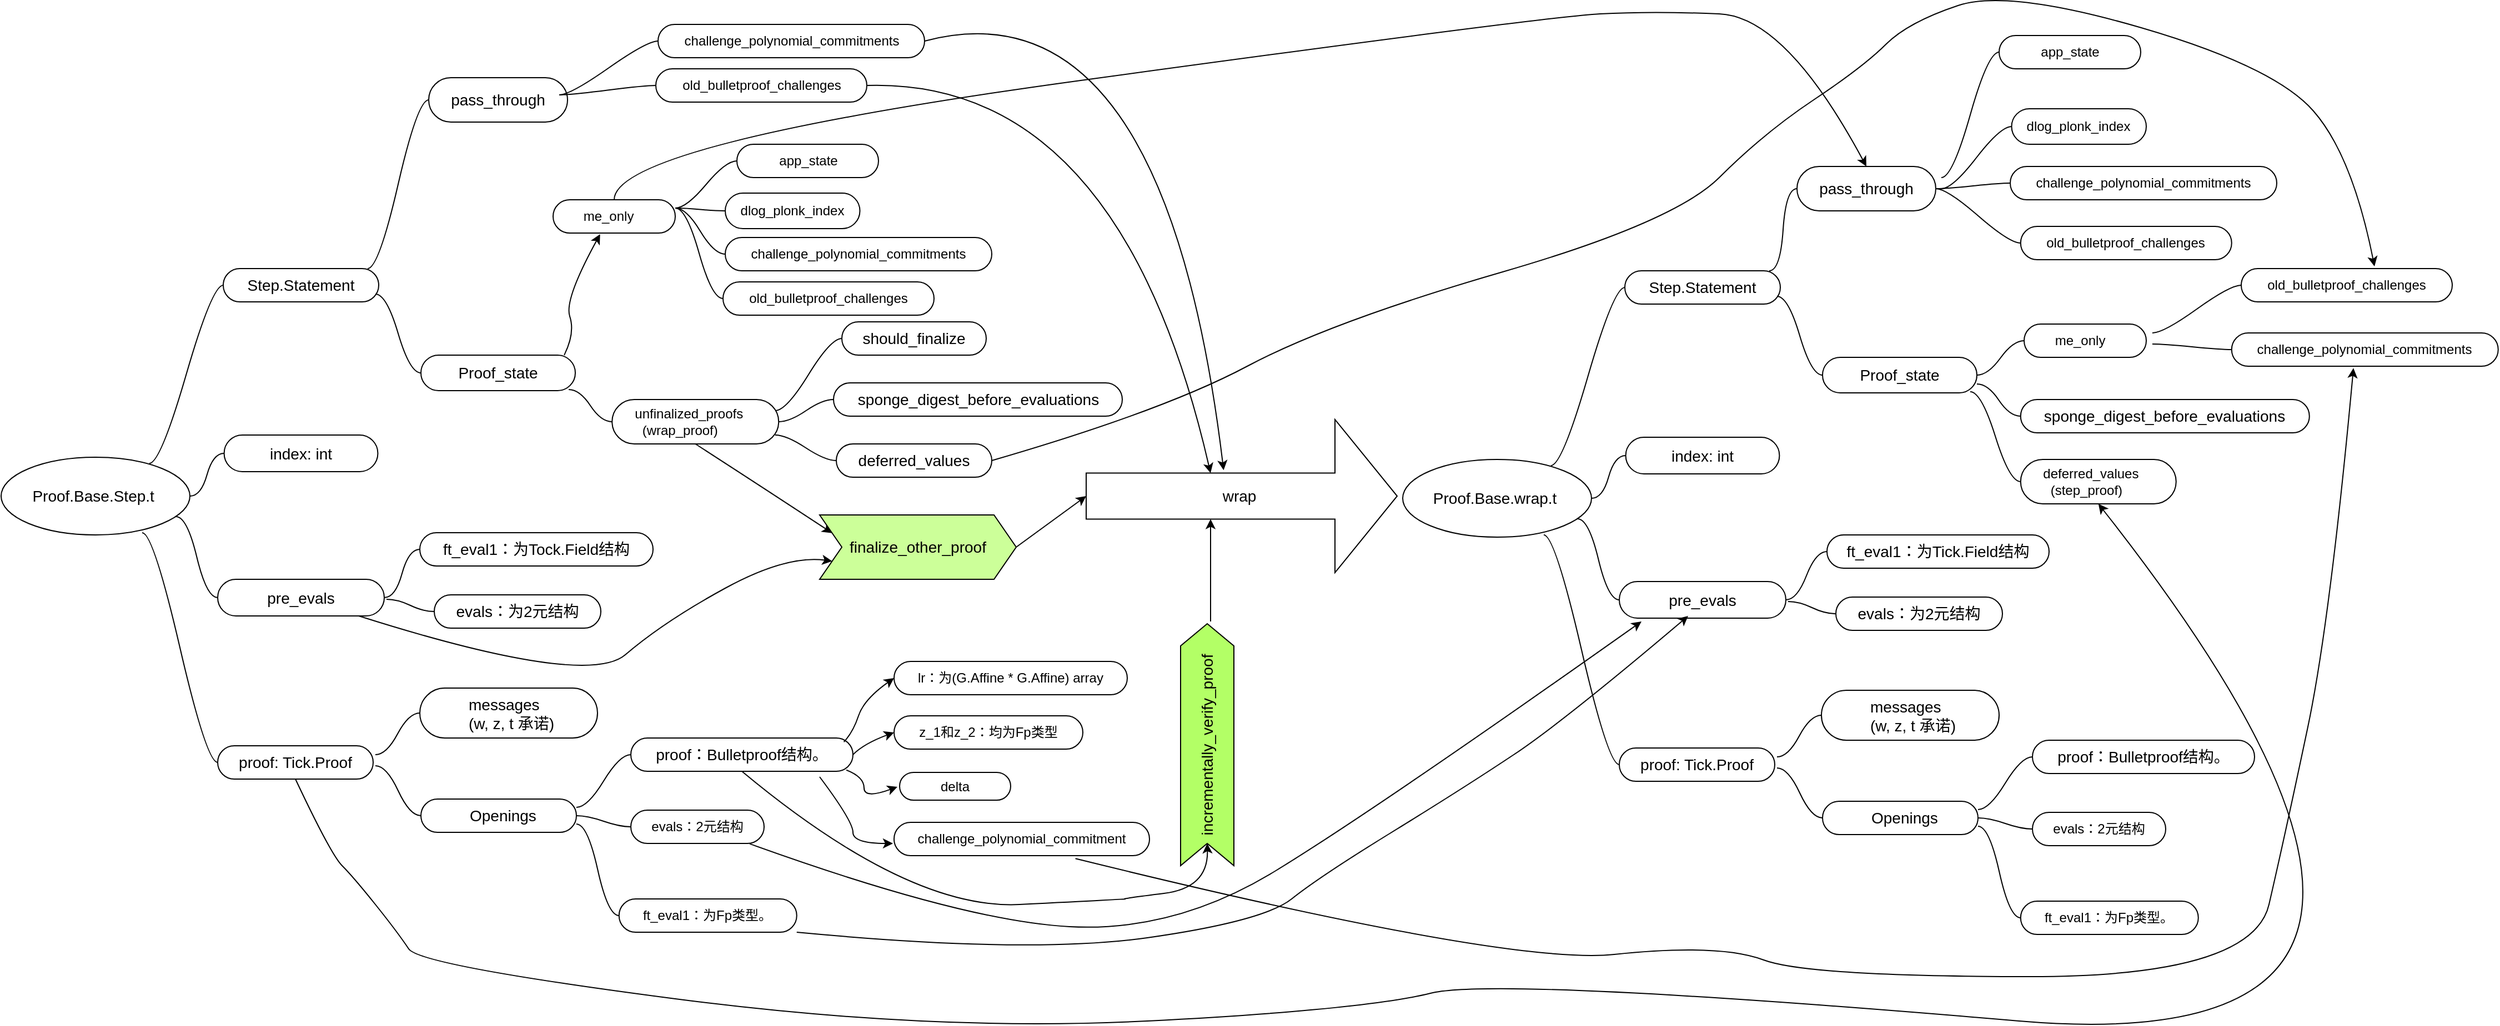 <mxfile version="17.1.3" type="github">
  <diagram id="R2lEEEUBdFMjLlhIrx00" name="Page-1">
    <mxGraphModel dx="2360" dy="2467" grid="1" gridSize="10" guides="1" tooltips="1" connect="1" arrows="1" fold="1" page="1" pageScale="1" pageWidth="850" pageHeight="1100" math="0" shadow="0" extFonts="Permanent Marker^https://fonts.googleapis.com/css?family=Permanent+Marker">
      <root>
        <mxCell id="0" />
        <mxCell id="1" parent="0" />
        <mxCell id="W2paDP_m3vyoCNHAQNc3-4" value="Proof.Base.Step.t&amp;nbsp;" style="ellipse;whiteSpace=wrap;html=1;fontSize=14;" vertex="1" parent="1">
          <mxGeometry x="13" y="352" width="170" height="70" as="geometry" />
        </mxCell>
        <mxCell id="W2paDP_m3vyoCNHAQNc3-5" value="Step.Statement" style="whiteSpace=wrap;html=1;rounded=1;arcSize=50;align=center;verticalAlign=middle;strokeWidth=1;autosize=1;spacing=4;treeFolding=1;treeMoving=1;newEdgeStyle={&quot;edgeStyle&quot;:&quot;entityRelationEdgeStyle&quot;,&quot;startArrow&quot;:&quot;none&quot;,&quot;endArrow&quot;:&quot;none&quot;,&quot;segment&quot;:10,&quot;curved&quot;:1};fontSize=14;" vertex="1" parent="1">
          <mxGeometry x="213" y="182" width="140" height="30" as="geometry" />
        </mxCell>
        <mxCell id="W2paDP_m3vyoCNHAQNc3-6" value="" style="edgeStyle=entityRelationEdgeStyle;startArrow=none;endArrow=none;segment=10;curved=1;rounded=0;fontSize=14;exitX=0.785;exitY=0.079;exitDx=0;exitDy=0;exitPerimeter=0;" edge="1" target="W2paDP_m3vyoCNHAQNc3-5" parent="1" source="W2paDP_m3vyoCNHAQNc3-4">
          <mxGeometry relative="1" as="geometry">
            <mxPoint x="233" y="292" as="sourcePoint" />
          </mxGeometry>
        </mxCell>
        <mxCell id="W2paDP_m3vyoCNHAQNc3-9" value="index: int" style="whiteSpace=wrap;html=1;rounded=1;arcSize=50;align=center;verticalAlign=middle;strokeWidth=1;autosize=1;spacing=4;treeFolding=1;treeMoving=1;newEdgeStyle={&quot;edgeStyle&quot;:&quot;entityRelationEdgeStyle&quot;,&quot;startArrow&quot;:&quot;none&quot;,&quot;endArrow&quot;:&quot;none&quot;,&quot;segment&quot;:10,&quot;curved&quot;:1};fontSize=14;" vertex="1" parent="1">
          <mxGeometry x="213.79" y="332" width="138.43" height="33" as="geometry" />
        </mxCell>
        <mxCell id="W2paDP_m3vyoCNHAQNc3-10" value="" style="edgeStyle=entityRelationEdgeStyle;startArrow=none;endArrow=none;segment=10;curved=1;rounded=0;fontSize=14;" edge="1" target="W2paDP_m3vyoCNHAQNc3-9" parent="1" source="W2paDP_m3vyoCNHAQNc3-4">
          <mxGeometry relative="1" as="geometry">
            <mxPoint x="53.0" y="373.49" as="sourcePoint" />
          </mxGeometry>
        </mxCell>
        <mxCell id="W2paDP_m3vyoCNHAQNc3-11" value="pre_evals" style="whiteSpace=wrap;html=1;rounded=1;arcSize=50;align=center;verticalAlign=middle;strokeWidth=1;autosize=1;spacing=4;treeFolding=1;treeMoving=1;newEdgeStyle={&quot;edgeStyle&quot;:&quot;entityRelationEdgeStyle&quot;,&quot;startArrow&quot;:&quot;none&quot;,&quot;endArrow&quot;:&quot;none&quot;,&quot;segment&quot;:10,&quot;curved&quot;:1};fontSize=14;" vertex="1" parent="1">
          <mxGeometry x="208" y="462" width="150" height="33" as="geometry" />
        </mxCell>
        <mxCell id="W2paDP_m3vyoCNHAQNc3-12" value="" style="edgeStyle=entityRelationEdgeStyle;startArrow=none;endArrow=none;segment=10;curved=1;rounded=0;fontSize=14;exitX=0.926;exitY=0.764;exitDx=0;exitDy=0;exitPerimeter=0;" edge="1" target="W2paDP_m3vyoCNHAQNc3-11" parent="1" source="W2paDP_m3vyoCNHAQNc3-4">
          <mxGeometry relative="1" as="geometry">
            <mxPoint x="173" y="436" as="sourcePoint" />
          </mxGeometry>
        </mxCell>
        <mxCell id="W2paDP_m3vyoCNHAQNc3-14" value="proof: Tick.Proof" style="whiteSpace=wrap;html=1;rounded=1;arcSize=50;align=center;verticalAlign=middle;strokeWidth=1;autosize=1;spacing=4;treeFolding=1;treeMoving=1;newEdgeStyle={&quot;edgeStyle&quot;:&quot;entityRelationEdgeStyle&quot;,&quot;startArrow&quot;:&quot;none&quot;,&quot;endArrow&quot;:&quot;none&quot;,&quot;segment&quot;:10,&quot;curved&quot;:1};fontSize=14;" vertex="1" parent="1">
          <mxGeometry x="208" y="612" width="140" height="30" as="geometry" />
        </mxCell>
        <mxCell id="W2paDP_m3vyoCNHAQNc3-15" value="" style="edgeStyle=entityRelationEdgeStyle;startArrow=none;endArrow=none;segment=10;curved=1;rounded=0;fontSize=14;" edge="1" target="W2paDP_m3vyoCNHAQNc3-14" parent="1">
          <mxGeometry relative="1" as="geometry">
            <mxPoint x="140" y="420" as="sourcePoint" />
          </mxGeometry>
        </mxCell>
        <mxCell id="W2paDP_m3vyoCNHAQNc3-16" value="pass_through" style="whiteSpace=wrap;html=1;rounded=1;arcSize=50;align=center;verticalAlign=middle;strokeWidth=1;autosize=1;spacing=4;treeFolding=1;treeMoving=1;newEdgeStyle={&quot;edgeStyle&quot;:&quot;entityRelationEdgeStyle&quot;,&quot;startArrow&quot;:&quot;none&quot;,&quot;endArrow&quot;:&quot;none&quot;,&quot;segment&quot;:10,&quot;curved&quot;:1};fontSize=14;" vertex="1" parent="1">
          <mxGeometry x="398" y="10" width="125" height="40" as="geometry" />
        </mxCell>
        <mxCell id="W2paDP_m3vyoCNHAQNc3-17" value="" style="edgeStyle=entityRelationEdgeStyle;startArrow=none;endArrow=none;segment=10;curved=1;rounded=0;fontSize=14;" edge="1" target="W2paDP_m3vyoCNHAQNc3-16" parent="1">
          <mxGeometry relative="1" as="geometry">
            <mxPoint x="343" y="182" as="sourcePoint" />
          </mxGeometry>
        </mxCell>
        <mxCell id="W2paDP_m3vyoCNHAQNc3-18" value="Proof_state" style="whiteSpace=wrap;html=1;rounded=1;arcSize=50;align=center;verticalAlign=middle;strokeWidth=1;autosize=1;spacing=4;treeFolding=1;treeMoving=1;newEdgeStyle={&quot;edgeStyle&quot;:&quot;entityRelationEdgeStyle&quot;,&quot;startArrow&quot;:&quot;none&quot;,&quot;endArrow&quot;:&quot;none&quot;,&quot;segment&quot;:10,&quot;curved&quot;:1};fontSize=14;" vertex="1" parent="1">
          <mxGeometry x="391" y="260" width="139" height="32" as="geometry" />
        </mxCell>
        <mxCell id="W2paDP_m3vyoCNHAQNc3-19" value="" style="edgeStyle=entityRelationEdgeStyle;startArrow=none;endArrow=none;segment=10;curved=1;rounded=0;fontSize=14;" edge="1" target="W2paDP_m3vyoCNHAQNc3-18" parent="1">
          <mxGeometry relative="1" as="geometry">
            <mxPoint x="350" y="205" as="sourcePoint" />
          </mxGeometry>
        </mxCell>
        <mxCell id="W2paDP_m3vyoCNHAQNc3-20" value="app_state" style="whiteSpace=wrap;html=1;rounded=1;arcSize=50;align=center;verticalAlign=middle;strokeWidth=1;autosize=1;spacing=4;treeFolding=1;treeMoving=1;newEdgeStyle={&quot;edgeStyle&quot;:&quot;entityRelationEdgeStyle&quot;,&quot;startArrow&quot;:&quot;none&quot;,&quot;endArrow&quot;:&quot;none&quot;,&quot;segment&quot;:10,&quot;curved&quot;:1};" vertex="1" parent="1">
          <mxGeometry x="675.5" y="70" width="127.5" height="30" as="geometry" />
        </mxCell>
        <mxCell id="W2paDP_m3vyoCNHAQNc3-21" value="" style="edgeStyle=entityRelationEdgeStyle;startArrow=none;endArrow=none;segment=10;curved=1;rounded=0;exitX=1;exitY=0.25;exitDx=0;exitDy=0;" edge="1" parent="1" target="W2paDP_m3vyoCNHAQNc3-20" source="W2paDP_m3vyoCNHAQNc3-32">
          <mxGeometry relative="1" as="geometry">
            <mxPoint x="640" y="196" as="sourcePoint" />
          </mxGeometry>
        </mxCell>
        <mxCell id="W2paDP_m3vyoCNHAQNc3-22" value="dlog_plonk_index" style="whiteSpace=wrap;html=1;rounded=1;arcSize=50;align=center;verticalAlign=middle;strokeWidth=1;autosize=1;spacing=4;treeFolding=1;treeMoving=1;newEdgeStyle={&quot;edgeStyle&quot;:&quot;entityRelationEdgeStyle&quot;,&quot;startArrow&quot;:&quot;none&quot;,&quot;endArrow&quot;:&quot;none&quot;,&quot;segment&quot;:10,&quot;curved&quot;:1};" vertex="1" parent="1">
          <mxGeometry x="665" y="114" width="121.25" height="32" as="geometry" />
        </mxCell>
        <mxCell id="W2paDP_m3vyoCNHAQNc3-23" value="" style="edgeStyle=entityRelationEdgeStyle;startArrow=none;endArrow=none;segment=10;curved=1;rounded=0;exitX=1;exitY=0.25;exitDx=0;exitDy=0;" edge="1" parent="1" target="W2paDP_m3vyoCNHAQNc3-22" source="W2paDP_m3vyoCNHAQNc3-32">
          <mxGeometry relative="1" as="geometry">
            <mxPoint x="520" y="120" as="sourcePoint" />
          </mxGeometry>
        </mxCell>
        <mxCell id="W2paDP_m3vyoCNHAQNc3-24" value="challenge_polynomial_commitments" style="whiteSpace=wrap;html=1;rounded=1;arcSize=50;align=center;verticalAlign=middle;strokeWidth=1;autosize=1;spacing=4;treeFolding=1;treeMoving=1;newEdgeStyle={&quot;edgeStyle&quot;:&quot;entityRelationEdgeStyle&quot;,&quot;startArrow&quot;:&quot;none&quot;,&quot;endArrow&quot;:&quot;none&quot;,&quot;segment&quot;:10,&quot;curved&quot;:1};" vertex="1" parent="1">
          <mxGeometry x="665" y="154" width="240" height="30" as="geometry" />
        </mxCell>
        <mxCell id="W2paDP_m3vyoCNHAQNc3-25" value="" style="edgeStyle=entityRelationEdgeStyle;startArrow=none;endArrow=none;segment=10;curved=1;rounded=0;exitX=1;exitY=0.25;exitDx=0;exitDy=0;" edge="1" parent="1" target="W2paDP_m3vyoCNHAQNc3-24" source="W2paDP_m3vyoCNHAQNc3-32">
          <mxGeometry relative="1" as="geometry">
            <mxPoint x="547" y="156.25" as="sourcePoint" />
          </mxGeometry>
        </mxCell>
        <mxCell id="W2paDP_m3vyoCNHAQNc3-26" value="old_bulletproof_challenges" style="whiteSpace=wrap;html=1;rounded=1;arcSize=50;align=center;verticalAlign=middle;strokeWidth=1;autosize=1;spacing=4;treeFolding=1;treeMoving=1;newEdgeStyle={&quot;edgeStyle&quot;:&quot;entityRelationEdgeStyle&quot;,&quot;startArrow&quot;:&quot;none&quot;,&quot;endArrow&quot;:&quot;none&quot;,&quot;segment&quot;:10,&quot;curved&quot;:1};" vertex="1" parent="1">
          <mxGeometry x="663" y="194" width="190" height="30" as="geometry" />
        </mxCell>
        <mxCell id="W2paDP_m3vyoCNHAQNc3-27" value="" style="edgeStyle=entityRelationEdgeStyle;startArrow=none;endArrow=none;segment=10;curved=1;rounded=0;exitX=1;exitY=0.25;exitDx=0;exitDy=0;" edge="1" parent="1" target="W2paDP_m3vyoCNHAQNc3-26" source="W2paDP_m3vyoCNHAQNc3-32">
          <mxGeometry relative="1" as="geometry">
            <mxPoint x="547" y="156.25" as="sourcePoint" />
          </mxGeometry>
        </mxCell>
        <mxCell id="W2paDP_m3vyoCNHAQNc3-28" value="&amp;nbsp; &amp;nbsp; &amp;nbsp;unfinalized_proofs&lt;br&gt;&amp;nbsp; &amp;nbsp; &amp;nbsp; &amp;nbsp;(wrap_proof)" style="whiteSpace=wrap;html=1;rounded=1;arcSize=50;align=left;verticalAlign=middle;strokeWidth=1;autosize=1;spacing=4;treeFolding=1;treeMoving=1;newEdgeStyle={&quot;edgeStyle&quot;:&quot;entityRelationEdgeStyle&quot;,&quot;startArrow&quot;:&quot;none&quot;,&quot;endArrow&quot;:&quot;none&quot;,&quot;segment&quot;:10,&quot;curved&quot;:1};" vertex="1" parent="1">
          <mxGeometry x="563.12" y="300" width="150" height="40" as="geometry" />
        </mxCell>
        <mxCell id="W2paDP_m3vyoCNHAQNc3-29" value="" style="edgeStyle=entityRelationEdgeStyle;startArrow=none;endArrow=none;segment=10;curved=1;rounded=0;exitX=0.957;exitY=0.969;exitDx=0;exitDy=0;exitPerimeter=0;" edge="1" parent="1" target="W2paDP_m3vyoCNHAQNc3-28" source="W2paDP_m3vyoCNHAQNc3-18">
          <mxGeometry relative="1" as="geometry">
            <mxPoint x="422" y="335" as="sourcePoint" />
          </mxGeometry>
        </mxCell>
        <mxCell id="W2paDP_m3vyoCNHAQNc3-30" value="&lt;font style=&quot;font-size: 14px&quot;&gt;sponge_digest_before_evaluations&lt;/font&gt;" style="whiteSpace=wrap;html=1;rounded=1;arcSize=50;align=center;verticalAlign=middle;strokeWidth=1;autosize=1;spacing=4;treeFolding=1;treeMoving=1;newEdgeStyle={&quot;edgeStyle&quot;:&quot;entityRelationEdgeStyle&quot;,&quot;startArrow&quot;:&quot;none&quot;,&quot;endArrow&quot;:&quot;none&quot;,&quot;segment&quot;:10,&quot;curved&quot;:1};" vertex="1" parent="1">
          <mxGeometry x="762.5" y="285" width="260" height="30" as="geometry" />
        </mxCell>
        <mxCell id="W2paDP_m3vyoCNHAQNc3-31" value="" style="edgeStyle=entityRelationEdgeStyle;startArrow=none;endArrow=none;segment=10;curved=1;rounded=0;exitX=1;exitY=0.5;exitDx=0;exitDy=0;" edge="1" parent="1" target="W2paDP_m3vyoCNHAQNc3-30" source="W2paDP_m3vyoCNHAQNc3-28">
          <mxGeometry relative="1" as="geometry">
            <mxPoint x="719" y="330" as="sourcePoint" />
          </mxGeometry>
        </mxCell>
        <mxCell id="W2paDP_m3vyoCNHAQNc3-32" value="&amp;nbsp; &amp;nbsp; &amp;nbsp; &amp;nbsp;me_only" style="whiteSpace=wrap;html=1;rounded=1;arcSize=50;align=left;verticalAlign=middle;strokeWidth=1;autosize=1;spacing=4;treeFolding=1;treeMoving=1;newEdgeStyle={&quot;edgeStyle&quot;:&quot;entityRelationEdgeStyle&quot;,&quot;startArrow&quot;:&quot;none&quot;,&quot;endArrow&quot;:&quot;none&quot;,&quot;segment&quot;:10,&quot;curved&quot;:1};" vertex="1" collapsed="1" parent="1">
          <mxGeometry x="510" y="120" width="110" height="30" as="geometry" />
        </mxCell>
        <mxCell id="W2paDP_m3vyoCNHAQNc3-37" value="should_finalize" style="whiteSpace=wrap;html=1;rounded=1;arcSize=50;align=center;verticalAlign=middle;strokeWidth=1;autosize=1;spacing=4;treeFolding=1;treeMoving=1;newEdgeStyle={&quot;edgeStyle&quot;:&quot;entityRelationEdgeStyle&quot;,&quot;startArrow&quot;:&quot;none&quot;,&quot;endArrow&quot;:&quot;none&quot;,&quot;segment&quot;:10,&quot;curved&quot;:1};fontSize=14;" vertex="1" parent="1">
          <mxGeometry x="770" y="230" width="130" height="30" as="geometry" />
        </mxCell>
        <mxCell id="W2paDP_m3vyoCNHAQNc3-38" value="" style="edgeStyle=entityRelationEdgeStyle;startArrow=none;endArrow=none;segment=10;curved=1;rounded=0;fontSize=14;" edge="1" target="W2paDP_m3vyoCNHAQNc3-37" parent="1">
          <mxGeometry relative="1" as="geometry">
            <mxPoint x="710" y="310" as="sourcePoint" />
          </mxGeometry>
        </mxCell>
        <mxCell id="W2paDP_m3vyoCNHAQNc3-39" value="deferred_values" style="whiteSpace=wrap;html=1;rounded=1;arcSize=50;align=center;verticalAlign=middle;strokeWidth=1;autosize=1;spacing=4;treeFolding=1;treeMoving=1;newEdgeStyle={&quot;edgeStyle&quot;:&quot;entityRelationEdgeStyle&quot;,&quot;startArrow&quot;:&quot;none&quot;,&quot;endArrow&quot;:&quot;none&quot;,&quot;segment&quot;:10,&quot;curved&quot;:1};fontSize=14;" vertex="1" parent="1">
          <mxGeometry x="765" y="340" width="140" height="30" as="geometry" />
        </mxCell>
        <mxCell id="W2paDP_m3vyoCNHAQNc3-40" value="" style="edgeStyle=entityRelationEdgeStyle;startArrow=none;endArrow=none;segment=10;curved=1;rounded=0;fontSize=14;exitX=1;exitY=0.75;exitDx=0;exitDy=0;" edge="1" target="W2paDP_m3vyoCNHAQNc3-39" parent="1">
          <mxGeometry relative="1" as="geometry">
            <mxPoint x="710.0" y="332" as="sourcePoint" />
          </mxGeometry>
        </mxCell>
        <mxCell id="W2paDP_m3vyoCNHAQNc3-41" value="&lt;font style=&quot;font-size: 14px&quot;&gt;ft_eval1：为Tock.Field结构&lt;/font&gt;" style="whiteSpace=wrap;html=1;rounded=1;arcSize=50;align=center;verticalAlign=middle;strokeWidth=1;autosize=1;spacing=4;treeFolding=1;treeMoving=1;newEdgeStyle={&quot;edgeStyle&quot;:&quot;entityRelationEdgeStyle&quot;,&quot;startArrow&quot;:&quot;none&quot;,&quot;endArrow&quot;:&quot;none&quot;,&quot;segment&quot;:10,&quot;curved&quot;:1};" vertex="1" parent="1">
          <mxGeometry x="390" y="420" width="210" height="30" as="geometry" />
        </mxCell>
        <mxCell id="W2paDP_m3vyoCNHAQNc3-42" value="" style="edgeStyle=entityRelationEdgeStyle;startArrow=none;endArrow=none;segment=10;curved=1;rounded=0;exitX=1;exitY=0.5;exitDx=0;exitDy=0;" edge="1" parent="1" target="W2paDP_m3vyoCNHAQNc3-41" source="W2paDP_m3vyoCNHAQNc3-11">
          <mxGeometry relative="1" as="geometry">
            <mxPoint x="400" y="511.25" as="sourcePoint" />
          </mxGeometry>
        </mxCell>
        <mxCell id="W2paDP_m3vyoCNHAQNc3-43" value="&lt;font style=&quot;font-size: 14px&quot;&gt;evals：为2元结构&lt;/font&gt;" style="whiteSpace=wrap;html=1;rounded=1;arcSize=50;align=center;verticalAlign=middle;strokeWidth=1;autosize=1;spacing=4;treeFolding=1;treeMoving=1;newEdgeStyle={&quot;edgeStyle&quot;:&quot;entityRelationEdgeStyle&quot;,&quot;startArrow&quot;:&quot;none&quot;,&quot;endArrow&quot;:&quot;none&quot;,&quot;segment&quot;:10,&quot;curved&quot;:1};" vertex="1" parent="1">
          <mxGeometry x="403" y="476" width="150" height="30" as="geometry" />
        </mxCell>
        <mxCell id="W2paDP_m3vyoCNHAQNc3-44" value="" style="edgeStyle=entityRelationEdgeStyle;startArrow=none;endArrow=none;segment=10;curved=1;rounded=0;" edge="1" parent="1" target="W2paDP_m3vyoCNHAQNc3-43">
          <mxGeometry relative="1" as="geometry">
            <mxPoint x="360" y="480" as="sourcePoint" />
          </mxGeometry>
        </mxCell>
        <mxCell id="W2paDP_m3vyoCNHAQNc3-45" value="&lt;blockquote style=&quot;margin: 0 0 0 40px ; border: none ; padding: 0px&quot;&gt;&lt;font style=&quot;font-size: 14px&quot;&gt;messages&lt;/font&gt;&lt;/blockquote&gt;&lt;blockquote style=&quot;margin: 0 0 0 40px ; border: none ; padding: 0px&quot;&gt;&lt;font style=&quot;font-size: 14px&quot;&gt;(w, z, t 承诺)&lt;/font&gt;&lt;/blockquote&gt;" style="whiteSpace=wrap;html=1;rounded=1;arcSize=50;align=left;verticalAlign=middle;strokeWidth=1;autosize=1;spacing=4;treeFolding=1;treeMoving=1;newEdgeStyle={&quot;edgeStyle&quot;:&quot;entityRelationEdgeStyle&quot;,&quot;startArrow&quot;:&quot;none&quot;,&quot;endArrow&quot;:&quot;none&quot;,&quot;segment&quot;:10,&quot;curved&quot;:1};" vertex="1" parent="1">
          <mxGeometry x="390" y="560" width="160" height="45" as="geometry" />
        </mxCell>
        <mxCell id="W2paDP_m3vyoCNHAQNc3-46" value="" style="edgeStyle=entityRelationEdgeStyle;startArrow=none;endArrow=none;segment=10;curved=1;rounded=0;entryX=0;entryY=0.5;entryDx=0;entryDy=0;" edge="1" parent="1" target="W2paDP_m3vyoCNHAQNc3-45">
          <mxGeometry relative="1" as="geometry">
            <mxPoint x="350" y="620" as="sourcePoint" />
          </mxGeometry>
        </mxCell>
        <mxCell id="W2paDP_m3vyoCNHAQNc3-47" value="&lt;blockquote style=&quot;margin: 0 0 0 40px ; border: none ; padding: 0px&quot;&gt;&lt;font style=&quot;font-size: 14px&quot;&gt;Openings&lt;/font&gt;&lt;/blockquote&gt;" style="whiteSpace=wrap;html=1;rounded=1;arcSize=50;align=left;verticalAlign=middle;strokeWidth=1;autosize=1;spacing=4;treeFolding=1;treeMoving=1;newEdgeStyle={&quot;edgeStyle&quot;:&quot;entityRelationEdgeStyle&quot;,&quot;startArrow&quot;:&quot;none&quot;,&quot;endArrow&quot;:&quot;none&quot;,&quot;segment&quot;:10,&quot;curved&quot;:1};" vertex="1" parent="1">
          <mxGeometry x="391" y="660" width="140" height="30" as="geometry" />
        </mxCell>
        <mxCell id="W2paDP_m3vyoCNHAQNc3-48" value="" style="edgeStyle=entityRelationEdgeStyle;startArrow=none;endArrow=none;segment=10;curved=1;rounded=0;" edge="1" parent="1" target="W2paDP_m3vyoCNHAQNc3-47">
          <mxGeometry relative="1" as="geometry">
            <mxPoint x="350" y="630" as="sourcePoint" />
          </mxGeometry>
        </mxCell>
        <mxCell id="W2paDP_m3vyoCNHAQNc3-49" value="&lt;font style=&quot;font-size: 14px&quot;&gt;proof：Bulletproof结构。&lt;/font&gt;" style="whiteSpace=wrap;html=1;rounded=1;arcSize=50;align=center;verticalAlign=middle;strokeWidth=1;autosize=1;spacing=4;treeFolding=1;treeMoving=1;newEdgeStyle={&quot;edgeStyle&quot;:&quot;entityRelationEdgeStyle&quot;,&quot;startArrow&quot;:&quot;none&quot;,&quot;endArrow&quot;:&quot;none&quot;,&quot;segment&quot;:10,&quot;curved&quot;:1};" vertex="1" parent="1">
          <mxGeometry x="580" y="605" width="200" height="30" as="geometry" />
        </mxCell>
        <mxCell id="W2paDP_m3vyoCNHAQNc3-50" value="" style="edgeStyle=entityRelationEdgeStyle;startArrow=none;endArrow=none;segment=10;curved=1;rounded=0;exitX=1;exitY=0.25;exitDx=0;exitDy=0;" edge="1" parent="1" target="W2paDP_m3vyoCNHAQNc3-49" source="W2paDP_m3vyoCNHAQNc3-47">
          <mxGeometry relative="1" as="geometry">
            <mxPoint x="607" y="715" as="sourcePoint" />
          </mxGeometry>
        </mxCell>
        <mxCell id="W2paDP_m3vyoCNHAQNc3-51" value="evals：2元结构" style="whiteSpace=wrap;html=1;rounded=1;arcSize=50;align=center;verticalAlign=middle;strokeWidth=1;autosize=1;spacing=4;treeFolding=1;treeMoving=1;newEdgeStyle={&quot;edgeStyle&quot;:&quot;entityRelationEdgeStyle&quot;,&quot;startArrow&quot;:&quot;none&quot;,&quot;endArrow&quot;:&quot;none&quot;,&quot;segment&quot;:10,&quot;curved&quot;:1};" vertex="1" parent="1">
          <mxGeometry x="580" y="670" width="120" height="30" as="geometry" />
        </mxCell>
        <mxCell id="W2paDP_m3vyoCNHAQNc3-52" value="" style="edgeStyle=entityRelationEdgeStyle;startArrow=none;endArrow=none;segment=10;curved=1;rounded=0;exitX=1;exitY=0.5;exitDx=0;exitDy=0;" edge="1" parent="1" target="W2paDP_m3vyoCNHAQNc3-51" source="W2paDP_m3vyoCNHAQNc3-47">
          <mxGeometry relative="1" as="geometry">
            <mxPoint x="607" y="715" as="sourcePoint" />
          </mxGeometry>
        </mxCell>
        <mxCell id="W2paDP_m3vyoCNHAQNc3-53" value="ft_eval1：为Fp类型。" style="whiteSpace=wrap;html=1;rounded=1;arcSize=50;align=center;verticalAlign=middle;strokeWidth=1;autosize=1;spacing=4;treeFolding=1;treeMoving=1;newEdgeStyle={&quot;edgeStyle&quot;:&quot;entityRelationEdgeStyle&quot;,&quot;startArrow&quot;:&quot;none&quot;,&quot;endArrow&quot;:&quot;none&quot;,&quot;segment&quot;:10,&quot;curved&quot;:1};" vertex="1" parent="1">
          <mxGeometry x="569.38" y="750" width="160" height="30" as="geometry" />
        </mxCell>
        <mxCell id="W2paDP_m3vyoCNHAQNc3-54" value="" style="edgeStyle=entityRelationEdgeStyle;startArrow=none;endArrow=none;segment=10;curved=1;rounded=0;exitX=1;exitY=0.75;exitDx=0;exitDy=0;" edge="1" parent="1" target="W2paDP_m3vyoCNHAQNc3-53" source="W2paDP_m3vyoCNHAQNc3-47">
          <mxGeometry relative="1" as="geometry">
            <mxPoint x="607" y="715" as="sourcePoint" />
          </mxGeometry>
        </mxCell>
        <mxCell id="W2paDP_m3vyoCNHAQNc3-56" value="wrap&amp;nbsp;" style="shape=singleArrow;whiteSpace=wrap;html=1;fontSize=14;" vertex="1" parent="1">
          <mxGeometry x="990" y="318" width="280" height="138" as="geometry" />
        </mxCell>
        <mxCell id="W2paDP_m3vyoCNHAQNc3-57" value="Proof.Base.wrap.t&amp;nbsp;" style="ellipse;whiteSpace=wrap;html=1;fontSize=14;" vertex="1" parent="1">
          <mxGeometry x="1275" y="354" width="170" height="70" as="geometry" />
        </mxCell>
        <mxCell id="W2paDP_m3vyoCNHAQNc3-58" value="Step.Statement" style="whiteSpace=wrap;html=1;rounded=1;arcSize=50;align=center;verticalAlign=middle;strokeWidth=1;autosize=1;spacing=4;treeFolding=1;treeMoving=1;newEdgeStyle={&quot;edgeStyle&quot;:&quot;entityRelationEdgeStyle&quot;,&quot;startArrow&quot;:&quot;none&quot;,&quot;endArrow&quot;:&quot;none&quot;,&quot;segment&quot;:10,&quot;curved&quot;:1};fontSize=14;" vertex="1" parent="1">
          <mxGeometry x="1475" y="184" width="140" height="30" as="geometry" />
        </mxCell>
        <mxCell id="W2paDP_m3vyoCNHAQNc3-59" value="" style="edgeStyle=entityRelationEdgeStyle;startArrow=none;endArrow=none;segment=10;curved=1;rounded=0;fontSize=14;exitX=0.785;exitY=0.079;exitDx=0;exitDy=0;exitPerimeter=0;" edge="1" parent="1" source="W2paDP_m3vyoCNHAQNc3-57" target="W2paDP_m3vyoCNHAQNc3-58">
          <mxGeometry relative="1" as="geometry">
            <mxPoint x="1495" y="294" as="sourcePoint" />
          </mxGeometry>
        </mxCell>
        <mxCell id="W2paDP_m3vyoCNHAQNc3-60" value="index: int" style="whiteSpace=wrap;html=1;rounded=1;arcSize=50;align=center;verticalAlign=middle;strokeWidth=1;autosize=1;spacing=4;treeFolding=1;treeMoving=1;newEdgeStyle={&quot;edgeStyle&quot;:&quot;entityRelationEdgeStyle&quot;,&quot;startArrow&quot;:&quot;none&quot;,&quot;endArrow&quot;:&quot;none&quot;,&quot;segment&quot;:10,&quot;curved&quot;:1};fontSize=14;" vertex="1" parent="1">
          <mxGeometry x="1475.79" y="334" width="138.43" height="33" as="geometry" />
        </mxCell>
        <mxCell id="W2paDP_m3vyoCNHAQNc3-61" value="" style="edgeStyle=entityRelationEdgeStyle;startArrow=none;endArrow=none;segment=10;curved=1;rounded=0;fontSize=14;" edge="1" parent="1" source="W2paDP_m3vyoCNHAQNc3-57" target="W2paDP_m3vyoCNHAQNc3-60">
          <mxGeometry relative="1" as="geometry">
            <mxPoint x="1315" y="375.49" as="sourcePoint" />
          </mxGeometry>
        </mxCell>
        <mxCell id="W2paDP_m3vyoCNHAQNc3-62" value="pre_evals" style="whiteSpace=wrap;html=1;rounded=1;arcSize=50;align=center;verticalAlign=middle;strokeWidth=1;autosize=1;spacing=4;treeFolding=1;treeMoving=1;newEdgeStyle={&quot;edgeStyle&quot;:&quot;entityRelationEdgeStyle&quot;,&quot;startArrow&quot;:&quot;none&quot;,&quot;endArrow&quot;:&quot;none&quot;,&quot;segment&quot;:10,&quot;curved&quot;:1};fontSize=14;" vertex="1" parent="1">
          <mxGeometry x="1470" y="464" width="150" height="33" as="geometry" />
        </mxCell>
        <mxCell id="W2paDP_m3vyoCNHAQNc3-63" value="" style="edgeStyle=entityRelationEdgeStyle;startArrow=none;endArrow=none;segment=10;curved=1;rounded=0;fontSize=14;exitX=0.926;exitY=0.764;exitDx=0;exitDy=0;exitPerimeter=0;" edge="1" parent="1" source="W2paDP_m3vyoCNHAQNc3-57" target="W2paDP_m3vyoCNHAQNc3-62">
          <mxGeometry relative="1" as="geometry">
            <mxPoint x="1435" y="438" as="sourcePoint" />
          </mxGeometry>
        </mxCell>
        <mxCell id="W2paDP_m3vyoCNHAQNc3-64" value="proof: Tick.Proof" style="whiteSpace=wrap;html=1;rounded=1;arcSize=50;align=center;verticalAlign=middle;strokeWidth=1;autosize=1;spacing=4;treeFolding=1;treeMoving=1;newEdgeStyle={&quot;edgeStyle&quot;:&quot;entityRelationEdgeStyle&quot;,&quot;startArrow&quot;:&quot;none&quot;,&quot;endArrow&quot;:&quot;none&quot;,&quot;segment&quot;:10,&quot;curved&quot;:1};fontSize=14;" vertex="1" parent="1">
          <mxGeometry x="1470" y="614" width="140" height="30" as="geometry" />
        </mxCell>
        <mxCell id="W2paDP_m3vyoCNHAQNc3-65" value="" style="edgeStyle=entityRelationEdgeStyle;startArrow=none;endArrow=none;segment=10;curved=1;rounded=0;fontSize=14;" edge="1" parent="1" target="W2paDP_m3vyoCNHAQNc3-64">
          <mxGeometry relative="1" as="geometry">
            <mxPoint x="1402" y="422" as="sourcePoint" />
          </mxGeometry>
        </mxCell>
        <mxCell id="W2paDP_m3vyoCNHAQNc3-66" value="pass_through" style="whiteSpace=wrap;html=1;rounded=1;arcSize=50;align=center;verticalAlign=middle;strokeWidth=1;autosize=1;spacing=4;treeFolding=1;treeMoving=1;newEdgeStyle={&quot;edgeStyle&quot;:&quot;entityRelationEdgeStyle&quot;,&quot;startArrow&quot;:&quot;none&quot;,&quot;endArrow&quot;:&quot;none&quot;,&quot;segment&quot;:10,&quot;curved&quot;:1};fontSize=14;" vertex="1" parent="1">
          <mxGeometry x="1630" y="90" width="125" height="40" as="geometry" />
        </mxCell>
        <mxCell id="W2paDP_m3vyoCNHAQNc3-67" value="" style="edgeStyle=entityRelationEdgeStyle;startArrow=none;endArrow=none;segment=10;curved=1;rounded=0;fontSize=14;" edge="1" parent="1" target="W2paDP_m3vyoCNHAQNc3-66">
          <mxGeometry relative="1" as="geometry">
            <mxPoint x="1605" y="184" as="sourcePoint" />
          </mxGeometry>
        </mxCell>
        <mxCell id="W2paDP_m3vyoCNHAQNc3-68" value="Proof_state" style="whiteSpace=wrap;html=1;rounded=1;arcSize=50;align=center;verticalAlign=middle;strokeWidth=1;autosize=1;spacing=4;treeFolding=1;treeMoving=1;newEdgeStyle={&quot;edgeStyle&quot;:&quot;entityRelationEdgeStyle&quot;,&quot;startArrow&quot;:&quot;none&quot;,&quot;endArrow&quot;:&quot;none&quot;,&quot;segment&quot;:10,&quot;curved&quot;:1};fontSize=14;" vertex="1" parent="1">
          <mxGeometry x="1653" y="262" width="139" height="32" as="geometry" />
        </mxCell>
        <mxCell id="W2paDP_m3vyoCNHAQNc3-69" value="" style="edgeStyle=entityRelationEdgeStyle;startArrow=none;endArrow=none;segment=10;curved=1;rounded=0;fontSize=14;" edge="1" parent="1" target="W2paDP_m3vyoCNHAQNc3-68">
          <mxGeometry relative="1" as="geometry">
            <mxPoint x="1612" y="207" as="sourcePoint" />
          </mxGeometry>
        </mxCell>
        <mxCell id="W2paDP_m3vyoCNHAQNc3-70" value="app_state" style="whiteSpace=wrap;html=1;rounded=1;arcSize=50;align=center;verticalAlign=middle;strokeWidth=1;autosize=1;spacing=4;treeFolding=1;treeMoving=1;newEdgeStyle={&quot;edgeStyle&quot;:&quot;entityRelationEdgeStyle&quot;,&quot;startArrow&quot;:&quot;none&quot;,&quot;endArrow&quot;:&quot;none&quot;,&quot;segment&quot;:10,&quot;curved&quot;:1};" vertex="1" parent="1">
          <mxGeometry x="1812" y="-28" width="127.5" height="30" as="geometry" />
        </mxCell>
        <mxCell id="W2paDP_m3vyoCNHAQNc3-71" value="" style="edgeStyle=entityRelationEdgeStyle;startArrow=none;endArrow=none;segment=10;curved=1;rounded=0;" edge="1" parent="1" target="W2paDP_m3vyoCNHAQNc3-70">
          <mxGeometry relative="1" as="geometry">
            <mxPoint x="1760" y="100" as="sourcePoint" />
          </mxGeometry>
        </mxCell>
        <mxCell id="W2paDP_m3vyoCNHAQNc3-72" value="dlog_plonk_index" style="whiteSpace=wrap;html=1;rounded=1;arcSize=50;align=center;verticalAlign=middle;strokeWidth=1;autosize=1;spacing=4;treeFolding=1;treeMoving=1;newEdgeStyle={&quot;edgeStyle&quot;:&quot;entityRelationEdgeStyle&quot;,&quot;startArrow&quot;:&quot;none&quot;,&quot;endArrow&quot;:&quot;none&quot;,&quot;segment&quot;:10,&quot;curved&quot;:1};" vertex="1" parent="1">
          <mxGeometry x="1823.25" y="38" width="121.25" height="32" as="geometry" />
        </mxCell>
        <mxCell id="W2paDP_m3vyoCNHAQNc3-73" value="" style="edgeStyle=entityRelationEdgeStyle;startArrow=none;endArrow=none;segment=10;curved=1;rounded=0;" edge="1" parent="1" target="W2paDP_m3vyoCNHAQNc3-72">
          <mxGeometry relative="1" as="geometry">
            <mxPoint x="1760" y="110" as="sourcePoint" />
          </mxGeometry>
        </mxCell>
        <mxCell id="W2paDP_m3vyoCNHAQNc3-74" value="challenge_polynomial_commitments" style="whiteSpace=wrap;html=1;rounded=1;arcSize=50;align=center;verticalAlign=middle;strokeWidth=1;autosize=1;spacing=4;treeFolding=1;treeMoving=1;newEdgeStyle={&quot;edgeStyle&quot;:&quot;entityRelationEdgeStyle&quot;,&quot;startArrow&quot;:&quot;none&quot;,&quot;endArrow&quot;:&quot;none&quot;,&quot;segment&quot;:10,&quot;curved&quot;:1};" vertex="1" parent="1">
          <mxGeometry x="1822" y="90" width="240" height="30" as="geometry" />
        </mxCell>
        <mxCell id="W2paDP_m3vyoCNHAQNc3-75" value="" style="edgeStyle=entityRelationEdgeStyle;startArrow=none;endArrow=none;segment=10;curved=1;rounded=0;exitX=1;exitY=0.5;exitDx=0;exitDy=0;" edge="1" parent="1" source="W2paDP_m3vyoCNHAQNc3-66" target="W2paDP_m3vyoCNHAQNc3-74">
          <mxGeometry relative="1" as="geometry">
            <mxPoint x="1809" y="158.25" as="sourcePoint" />
          </mxGeometry>
        </mxCell>
        <mxCell id="W2paDP_m3vyoCNHAQNc3-76" value="old_bulletproof_challenges" style="whiteSpace=wrap;html=1;rounded=1;arcSize=50;align=center;verticalAlign=middle;strokeWidth=1;autosize=1;spacing=4;treeFolding=1;treeMoving=1;newEdgeStyle={&quot;edgeStyle&quot;:&quot;entityRelationEdgeStyle&quot;,&quot;startArrow&quot;:&quot;none&quot;,&quot;endArrow&quot;:&quot;none&quot;,&quot;segment&quot;:10,&quot;curved&quot;:1};" vertex="1" parent="1">
          <mxGeometry x="1831.38" y="144" width="190" height="30" as="geometry" />
        </mxCell>
        <mxCell id="W2paDP_m3vyoCNHAQNc3-77" value="" style="edgeStyle=entityRelationEdgeStyle;startArrow=none;endArrow=none;segment=10;curved=1;rounded=0;exitX=1;exitY=0.5;exitDx=0;exitDy=0;" edge="1" parent="1" source="W2paDP_m3vyoCNHAQNc3-66" target="W2paDP_m3vyoCNHAQNc3-76">
          <mxGeometry relative="1" as="geometry">
            <mxPoint x="1809" y="158.25" as="sourcePoint" />
          </mxGeometry>
        </mxCell>
        <mxCell id="W2paDP_m3vyoCNHAQNc3-78" value="&amp;nbsp; &amp;nbsp; &amp;nbsp;deferred_values&lt;br&gt;&amp;nbsp; &amp;nbsp; &amp;nbsp; &amp;nbsp;(step_proof)" style="whiteSpace=wrap;html=1;rounded=1;arcSize=50;align=left;verticalAlign=middle;strokeWidth=1;autosize=1;spacing=4;treeFolding=1;treeMoving=1;newEdgeStyle={&quot;edgeStyle&quot;:&quot;entityRelationEdgeStyle&quot;,&quot;startArrow&quot;:&quot;none&quot;,&quot;endArrow&quot;:&quot;none&quot;,&quot;segment&quot;:10,&quot;curved&quot;:1};" vertex="1" parent="1">
          <mxGeometry x="1831.38" y="354" width="140" height="40" as="geometry" />
        </mxCell>
        <mxCell id="W2paDP_m3vyoCNHAQNc3-79" value="" style="edgeStyle=entityRelationEdgeStyle;startArrow=none;endArrow=none;segment=10;curved=1;rounded=0;exitX=0.957;exitY=0.969;exitDx=0;exitDy=0;exitPerimeter=0;" edge="1" parent="1" source="W2paDP_m3vyoCNHAQNc3-68" target="W2paDP_m3vyoCNHAQNc3-78">
          <mxGeometry relative="1" as="geometry">
            <mxPoint x="1684" y="337" as="sourcePoint" />
          </mxGeometry>
        </mxCell>
        <mxCell id="W2paDP_m3vyoCNHAQNc3-80" value="&lt;font style=&quot;font-size: 14px&quot;&gt;sponge_digest_before_evaluations&lt;/font&gt;" style="whiteSpace=wrap;html=1;rounded=1;arcSize=50;align=center;verticalAlign=middle;strokeWidth=1;autosize=1;spacing=4;treeFolding=1;treeMoving=1;newEdgeStyle={&quot;edgeStyle&quot;:&quot;entityRelationEdgeStyle&quot;,&quot;startArrow&quot;:&quot;none&quot;,&quot;endArrow&quot;:&quot;none&quot;,&quot;segment&quot;:10,&quot;curved&quot;:1};" vertex="1" parent="1">
          <mxGeometry x="1831.38" y="300" width="260" height="30" as="geometry" />
        </mxCell>
        <mxCell id="W2paDP_m3vyoCNHAQNc3-81" value="" style="edgeStyle=entityRelationEdgeStyle;startArrow=none;endArrow=none;segment=10;curved=1;rounded=0;exitX=1;exitY=0.75;exitDx=0;exitDy=0;" edge="1" parent="1" source="W2paDP_m3vyoCNHAQNc3-68" target="W2paDP_m3vyoCNHAQNc3-80">
          <mxGeometry relative="1" as="geometry">
            <mxPoint x="1981" y="332" as="sourcePoint" />
          </mxGeometry>
        </mxCell>
        <mxCell id="W2paDP_m3vyoCNHAQNc3-82" value="&amp;nbsp; &amp;nbsp; &amp;nbsp; &amp;nbsp;me_only" style="whiteSpace=wrap;html=1;rounded=1;arcSize=50;align=left;verticalAlign=middle;strokeWidth=1;autosize=1;spacing=4;treeFolding=1;treeMoving=1;newEdgeStyle={&quot;edgeStyle&quot;:&quot;entityRelationEdgeStyle&quot;,&quot;startArrow&quot;:&quot;none&quot;,&quot;endArrow&quot;:&quot;none&quot;,&quot;segment&quot;:10,&quot;curved&quot;:1};" vertex="1" collapsed="1" parent="1">
          <mxGeometry x="1834.5" y="232" width="110" height="30" as="geometry" />
        </mxCell>
        <mxCell id="W2paDP_m3vyoCNHAQNc3-83" value="" style="edgeStyle=entityRelationEdgeStyle;startArrow=none;endArrow=none;segment=10;curved=1;rounded=0;exitX=1;exitY=0.5;exitDx=0;exitDy=0;" edge="1" parent="1" source="W2paDP_m3vyoCNHAQNc3-68" target="W2paDP_m3vyoCNHAQNc3-82">
          <mxGeometry relative="1" as="geometry">
            <mxPoint x="1684" y="337" as="sourcePoint" />
          </mxGeometry>
        </mxCell>
        <mxCell id="W2paDP_m3vyoCNHAQNc3-85" value="" style="edgeStyle=entityRelationEdgeStyle;startArrow=none;endArrow=none;segment=10;curved=1;rounded=0;fontSize=14;entryX=0;entryY=0.5;entryDx=0;entryDy=0;" edge="1" parent="1" target="W2paDP_m3vyoCNHAQNc3-131">
          <mxGeometry relative="1" as="geometry">
            <mxPoint x="1950" y="240" as="sourcePoint" />
          </mxGeometry>
        </mxCell>
        <mxCell id="W2paDP_m3vyoCNHAQNc3-88" value="&lt;font style=&quot;font-size: 14px&quot;&gt;ft_eval1：为Tick.Field结构&lt;/font&gt;" style="whiteSpace=wrap;html=1;rounded=1;arcSize=50;align=center;verticalAlign=middle;strokeWidth=1;autosize=1;spacing=4;treeFolding=1;treeMoving=1;newEdgeStyle={&quot;edgeStyle&quot;:&quot;entityRelationEdgeStyle&quot;,&quot;startArrow&quot;:&quot;none&quot;,&quot;endArrow&quot;:&quot;none&quot;,&quot;segment&quot;:10,&quot;curved&quot;:1};" vertex="1" parent="1">
          <mxGeometry x="1657" y="422" width="200" height="30" as="geometry" />
        </mxCell>
        <mxCell id="W2paDP_m3vyoCNHAQNc3-89" value="" style="edgeStyle=entityRelationEdgeStyle;startArrow=none;endArrow=none;segment=10;curved=1;rounded=0;exitX=1;exitY=0.5;exitDx=0;exitDy=0;" edge="1" parent="1" source="W2paDP_m3vyoCNHAQNc3-62" target="W2paDP_m3vyoCNHAQNc3-88">
          <mxGeometry relative="1" as="geometry">
            <mxPoint x="1662" y="513.25" as="sourcePoint" />
          </mxGeometry>
        </mxCell>
        <mxCell id="W2paDP_m3vyoCNHAQNc3-90" value="&lt;font style=&quot;font-size: 14px&quot;&gt;evals：为2元结构&lt;/font&gt;" style="whiteSpace=wrap;html=1;rounded=1;arcSize=50;align=center;verticalAlign=middle;strokeWidth=1;autosize=1;spacing=4;treeFolding=1;treeMoving=1;newEdgeStyle={&quot;edgeStyle&quot;:&quot;entityRelationEdgeStyle&quot;,&quot;startArrow&quot;:&quot;none&quot;,&quot;endArrow&quot;:&quot;none&quot;,&quot;segment&quot;:10,&quot;curved&quot;:1};" vertex="1" parent="1">
          <mxGeometry x="1665" y="478" width="150" height="30" as="geometry" />
        </mxCell>
        <mxCell id="W2paDP_m3vyoCNHAQNc3-91" value="" style="edgeStyle=entityRelationEdgeStyle;startArrow=none;endArrow=none;segment=10;curved=1;rounded=0;" edge="1" parent="1" target="W2paDP_m3vyoCNHAQNc3-90">
          <mxGeometry relative="1" as="geometry">
            <mxPoint x="1622" y="482" as="sourcePoint" />
          </mxGeometry>
        </mxCell>
        <mxCell id="W2paDP_m3vyoCNHAQNc3-92" value="&lt;blockquote style=&quot;margin: 0 0 0 40px ; border: none ; padding: 0px&quot;&gt;&lt;font style=&quot;font-size: 14px&quot;&gt;messages&lt;/font&gt;&lt;/blockquote&gt;&lt;blockquote style=&quot;margin: 0 0 0 40px ; border: none ; padding: 0px&quot;&gt;&lt;font style=&quot;font-size: 14px&quot;&gt;(w, z, t 承诺)&lt;/font&gt;&lt;/blockquote&gt;" style="whiteSpace=wrap;html=1;rounded=1;arcSize=50;align=left;verticalAlign=middle;strokeWidth=1;autosize=1;spacing=4;treeFolding=1;treeMoving=1;newEdgeStyle={&quot;edgeStyle&quot;:&quot;entityRelationEdgeStyle&quot;,&quot;startArrow&quot;:&quot;none&quot;,&quot;endArrow&quot;:&quot;none&quot;,&quot;segment&quot;:10,&quot;curved&quot;:1};" vertex="1" parent="1">
          <mxGeometry x="1652" y="562" width="160" height="45" as="geometry" />
        </mxCell>
        <mxCell id="W2paDP_m3vyoCNHAQNc3-93" value="" style="edgeStyle=entityRelationEdgeStyle;startArrow=none;endArrow=none;segment=10;curved=1;rounded=0;entryX=0;entryY=0.5;entryDx=0;entryDy=0;" edge="1" parent="1" target="W2paDP_m3vyoCNHAQNc3-92">
          <mxGeometry relative="1" as="geometry">
            <mxPoint x="1612" y="622" as="sourcePoint" />
          </mxGeometry>
        </mxCell>
        <mxCell id="W2paDP_m3vyoCNHAQNc3-94" value="&lt;blockquote style=&quot;margin: 0 0 0 40px ; border: none ; padding: 0px&quot;&gt;&lt;font style=&quot;font-size: 14px&quot;&gt;Openings&lt;/font&gt;&lt;/blockquote&gt;" style="whiteSpace=wrap;html=1;rounded=1;arcSize=50;align=left;verticalAlign=middle;strokeWidth=1;autosize=1;spacing=4;treeFolding=1;treeMoving=1;newEdgeStyle={&quot;edgeStyle&quot;:&quot;entityRelationEdgeStyle&quot;,&quot;startArrow&quot;:&quot;none&quot;,&quot;endArrow&quot;:&quot;none&quot;,&quot;segment&quot;:10,&quot;curved&quot;:1};" vertex="1" parent="1">
          <mxGeometry x="1653" y="662" width="140" height="30" as="geometry" />
        </mxCell>
        <mxCell id="W2paDP_m3vyoCNHAQNc3-95" value="" style="edgeStyle=entityRelationEdgeStyle;startArrow=none;endArrow=none;segment=10;curved=1;rounded=0;" edge="1" parent="1" target="W2paDP_m3vyoCNHAQNc3-94">
          <mxGeometry relative="1" as="geometry">
            <mxPoint x="1612" y="632" as="sourcePoint" />
          </mxGeometry>
        </mxCell>
        <mxCell id="W2paDP_m3vyoCNHAQNc3-96" value="&lt;font style=&quot;font-size: 14px&quot;&gt;proof：Bulletproof结构。&lt;/font&gt;" style="whiteSpace=wrap;html=1;rounded=1;arcSize=50;align=center;verticalAlign=middle;strokeWidth=1;autosize=1;spacing=4;treeFolding=1;treeMoving=1;newEdgeStyle={&quot;edgeStyle&quot;:&quot;entityRelationEdgeStyle&quot;,&quot;startArrow&quot;:&quot;none&quot;,&quot;endArrow&quot;:&quot;none&quot;,&quot;segment&quot;:10,&quot;curved&quot;:1};" vertex="1" parent="1">
          <mxGeometry x="1842" y="607" width="200" height="30" as="geometry" />
        </mxCell>
        <mxCell id="W2paDP_m3vyoCNHAQNc3-97" value="" style="edgeStyle=entityRelationEdgeStyle;startArrow=none;endArrow=none;segment=10;curved=1;rounded=0;exitX=1;exitY=0.25;exitDx=0;exitDy=0;" edge="1" parent="1" source="W2paDP_m3vyoCNHAQNc3-94" target="W2paDP_m3vyoCNHAQNc3-96">
          <mxGeometry relative="1" as="geometry">
            <mxPoint x="1869" y="717" as="sourcePoint" />
          </mxGeometry>
        </mxCell>
        <mxCell id="W2paDP_m3vyoCNHAQNc3-98" value="evals：2元结构" style="whiteSpace=wrap;html=1;rounded=1;arcSize=50;align=center;verticalAlign=middle;strokeWidth=1;autosize=1;spacing=4;treeFolding=1;treeMoving=1;newEdgeStyle={&quot;edgeStyle&quot;:&quot;entityRelationEdgeStyle&quot;,&quot;startArrow&quot;:&quot;none&quot;,&quot;endArrow&quot;:&quot;none&quot;,&quot;segment&quot;:10,&quot;curved&quot;:1};" vertex="1" parent="1">
          <mxGeometry x="1842" y="672" width="120" height="30" as="geometry" />
        </mxCell>
        <mxCell id="W2paDP_m3vyoCNHAQNc3-99" value="" style="edgeStyle=entityRelationEdgeStyle;startArrow=none;endArrow=none;segment=10;curved=1;rounded=0;exitX=1;exitY=0.5;exitDx=0;exitDy=0;" edge="1" parent="1" source="W2paDP_m3vyoCNHAQNc3-94" target="W2paDP_m3vyoCNHAQNc3-98">
          <mxGeometry relative="1" as="geometry">
            <mxPoint x="1869" y="717" as="sourcePoint" />
          </mxGeometry>
        </mxCell>
        <mxCell id="W2paDP_m3vyoCNHAQNc3-100" value="ft_eval1：为Fp类型。" style="whiteSpace=wrap;html=1;rounded=1;arcSize=50;align=center;verticalAlign=middle;strokeWidth=1;autosize=1;spacing=4;treeFolding=1;treeMoving=1;newEdgeStyle={&quot;edgeStyle&quot;:&quot;entityRelationEdgeStyle&quot;,&quot;startArrow&quot;:&quot;none&quot;,&quot;endArrow&quot;:&quot;none&quot;,&quot;segment&quot;:10,&quot;curved&quot;:1};" vertex="1" parent="1">
          <mxGeometry x="1831.38" y="752" width="160" height="30" as="geometry" />
        </mxCell>
        <mxCell id="W2paDP_m3vyoCNHAQNc3-101" value="" style="edgeStyle=entityRelationEdgeStyle;startArrow=none;endArrow=none;segment=10;curved=1;rounded=0;exitX=1;exitY=0.75;exitDx=0;exitDy=0;" edge="1" parent="1" source="W2paDP_m3vyoCNHAQNc3-94" target="W2paDP_m3vyoCNHAQNc3-100">
          <mxGeometry relative="1" as="geometry">
            <mxPoint x="1869" y="717" as="sourcePoint" />
          </mxGeometry>
        </mxCell>
        <mxCell id="W2paDP_m3vyoCNHAQNc3-102" value="" style="curved=1;endArrow=classic;html=1;rounded=0;fontSize=14;entryX=0;entryY=0.75;entryDx=0;entryDy=0;" edge="1" parent="1" source="W2paDP_m3vyoCNHAQNc3-11" target="W2paDP_m3vyoCNHAQNc3-105">
          <mxGeometry width="50" height="50" relative="1" as="geometry">
            <mxPoint x="720" y="490" as="sourcePoint" />
            <mxPoint x="760" y="440" as="targetPoint" />
            <Array as="points">
              <mxPoint x="540" y="560" />
              <mxPoint x="610" y="500" />
              <mxPoint x="720" y="440" />
            </Array>
          </mxGeometry>
        </mxCell>
        <mxCell id="W2paDP_m3vyoCNHAQNc3-103" value="" style="curved=1;endArrow=classic;html=1;rounded=0;fontSize=14;exitX=0.5;exitY=1;exitDx=0;exitDy=0;entryX=0;entryY=0.25;entryDx=0;entryDy=0;" edge="1" parent="1" source="W2paDP_m3vyoCNHAQNc3-28" target="W2paDP_m3vyoCNHAQNc3-105">
          <mxGeometry width="50" height="50" relative="1" as="geometry">
            <mxPoint x="840" y="600" as="sourcePoint" />
            <mxPoint x="760" y="430" as="targetPoint" />
            <Array as="points">
              <mxPoint x="700" y="380" />
            </Array>
          </mxGeometry>
        </mxCell>
        <mxCell id="W2paDP_m3vyoCNHAQNc3-105" value="finalize_other_proof" style="shape=step;perimeter=stepPerimeter;whiteSpace=wrap;html=1;fixedSize=1;fontSize=14;shadow=0;fillColor=#CCFF99;" vertex="1" parent="1">
          <mxGeometry x="750" y="404" width="177" height="58" as="geometry" />
        </mxCell>
        <mxCell id="W2paDP_m3vyoCNHAQNc3-106" value="" style="curved=1;endArrow=classic;html=1;rounded=0;fontSize=14;entryX=0;entryY=0.5;entryDx=0;entryDy=0;entryPerimeter=0;exitX=1;exitY=0.5;exitDx=0;exitDy=0;" edge="1" parent="1" source="W2paDP_m3vyoCNHAQNc3-105" target="W2paDP_m3vyoCNHAQNc3-56">
          <mxGeometry width="50" height="50" relative="1" as="geometry">
            <mxPoint x="840" y="520" as="sourcePoint" />
            <mxPoint x="890" y="470" as="targetPoint" />
            <Array as="points" />
          </mxGeometry>
        </mxCell>
        <mxCell id="W2paDP_m3vyoCNHAQNc3-107" value="incrementally_verify_proof" style="shape=step;perimeter=stepPerimeter;whiteSpace=wrap;html=1;fixedSize=1;fontSize=14;rotation=-90;fillColor=#B3FF66;" vertex="1" parent="1">
          <mxGeometry x="990" y="587" width="218" height="48" as="geometry" />
        </mxCell>
        <mxCell id="W2paDP_m3vyoCNHAQNc3-108" value="" style="curved=1;endArrow=classic;html=1;rounded=0;fontSize=14;exitX=0.5;exitY=1;exitDx=0;exitDy=0;entryX=0;entryY=0.5;entryDx=0;entryDy=0;" edge="1" parent="1" source="W2paDP_m3vyoCNHAQNc3-49" target="W2paDP_m3vyoCNHAQNc3-107">
          <mxGeometry width="50" height="50" relative="1" as="geometry">
            <mxPoint x="1170" y="710" as="sourcePoint" />
            <mxPoint x="1120" y="720" as="targetPoint" />
            <Array as="points">
              <mxPoint x="830" y="760" />
              <mxPoint x="1030" y="750" />
              <mxPoint x="1020" y="750" />
              <mxPoint x="1100" y="740" />
            </Array>
          </mxGeometry>
        </mxCell>
        <mxCell id="W2paDP_m3vyoCNHAQNc3-109" value="" style="curved=1;endArrow=classic;html=1;rounded=0;fontSize=14;entryX=0;entryY=0;entryDx=112;entryDy=89.7;entryPerimeter=0;" edge="1" parent="1" target="W2paDP_m3vyoCNHAQNc3-56">
          <mxGeometry width="50" height="50" relative="1" as="geometry">
            <mxPoint x="1102" y="500" as="sourcePoint" />
            <mxPoint x="1030" y="410" as="targetPoint" />
            <Array as="points" />
          </mxGeometry>
        </mxCell>
        <mxCell id="W2paDP_m3vyoCNHAQNc3-110" value="lr：为(G.Affine * G.Affine) array" style="whiteSpace=wrap;html=1;rounded=1;arcSize=50;align=center;verticalAlign=middle;strokeWidth=1;autosize=1;spacing=4;treeFolding=1;treeMoving=1;newEdgeStyle={&quot;edgeStyle&quot;:&quot;entityRelationEdgeStyle&quot;,&quot;startArrow&quot;:&quot;none&quot;,&quot;endArrow&quot;:&quot;none&quot;,&quot;segment&quot;:10,&quot;curved&quot;:1};" vertex="1" parent="1">
          <mxGeometry x="817" y="536" width="210" height="30" as="geometry" />
        </mxCell>
        <mxCell id="W2paDP_m3vyoCNHAQNc3-111" value="z_1和z_2：均为Fp类型" style="whiteSpace=wrap;html=1;rounded=1;arcSize=50;align=center;verticalAlign=middle;strokeWidth=1;autosize=1;spacing=4;treeFolding=1;treeMoving=1;newEdgeStyle={&quot;edgeStyle&quot;:&quot;entityRelationEdgeStyle&quot;,&quot;startArrow&quot;:&quot;none&quot;,&quot;endArrow&quot;:&quot;none&quot;,&quot;segment&quot;:10,&quot;curved&quot;:1};" vertex="1" parent="1">
          <mxGeometry x="817" y="585" width="170" height="30" as="geometry" />
        </mxCell>
        <mxCell id="W2paDP_m3vyoCNHAQNc3-112" value="challenge_polynomial_commitment" style="whiteSpace=wrap;html=1;rounded=1;arcSize=50;align=center;verticalAlign=middle;strokeWidth=1;autosize=1;spacing=4;treeFolding=1;treeMoving=1;newEdgeStyle={&quot;edgeStyle&quot;:&quot;entityRelationEdgeStyle&quot;,&quot;startArrow&quot;:&quot;none&quot;,&quot;endArrow&quot;:&quot;none&quot;,&quot;segment&quot;:10,&quot;curved&quot;:1};" vertex="1" parent="1">
          <mxGeometry x="817" y="681" width="230" height="30" as="geometry" />
        </mxCell>
        <mxCell id="W2paDP_m3vyoCNHAQNc3-113" value="delta" style="whiteSpace=wrap;html=1;rounded=1;arcSize=50;align=center;verticalAlign=middle;strokeWidth=1;autosize=1;spacing=4;treeFolding=1;treeMoving=1;newEdgeStyle={&quot;edgeStyle&quot;:&quot;entityRelationEdgeStyle&quot;,&quot;startArrow&quot;:&quot;none&quot;,&quot;endArrow&quot;:&quot;none&quot;,&quot;segment&quot;:10,&quot;curved&quot;:1};" vertex="1" parent="1">
          <mxGeometry x="822" y="636" width="100" height="25" as="geometry" />
        </mxCell>
        <mxCell id="W2paDP_m3vyoCNHAQNc3-118" value="" style="curved=1;endArrow=classic;html=1;rounded=0;fontSize=14;entryX=0;entryY=0.5;entryDx=0;entryDy=0;exitX=0.959;exitY=0.118;exitDx=0;exitDy=0;exitPerimeter=0;" edge="1" parent="1" source="W2paDP_m3vyoCNHAQNc3-49" target="W2paDP_m3vyoCNHAQNc3-110">
          <mxGeometry width="50" height="50" relative="1" as="geometry">
            <mxPoint x="770" y="600" as="sourcePoint" />
            <mxPoint x="800" y="550" as="targetPoint" />
            <Array as="points">
              <mxPoint x="780" y="600" />
              <mxPoint x="790" y="570" />
            </Array>
          </mxGeometry>
        </mxCell>
        <mxCell id="W2paDP_m3vyoCNHAQNc3-119" value="" style="curved=1;endArrow=classic;html=1;rounded=0;fontSize=14;entryX=0;entryY=0.5;entryDx=0;entryDy=0;" edge="1" parent="1" target="W2paDP_m3vyoCNHAQNc3-111">
          <mxGeometry width="50" height="50" relative="1" as="geometry">
            <mxPoint x="780" y="620" as="sourcePoint" />
            <mxPoint x="847" y="731" as="targetPoint" />
            <Array as="points">
              <mxPoint x="780" y="620" />
              <mxPoint x="790" y="610" />
            </Array>
          </mxGeometry>
        </mxCell>
        <mxCell id="W2paDP_m3vyoCNHAQNc3-120" value="" style="curved=1;endArrow=classic;html=1;rounded=0;fontSize=14;exitX=0.97;exitY=0.96;exitDx=0;exitDy=0;exitPerimeter=0;" edge="1" parent="1" source="W2paDP_m3vyoCNHAQNc3-49">
          <mxGeometry width="50" height="50" relative="1" as="geometry">
            <mxPoint x="770" y="630" as="sourcePoint" />
            <mxPoint x="820" y="649" as="targetPoint" />
            <Array as="points">
              <mxPoint x="790" y="640" />
              <mxPoint x="790" y="660" />
            </Array>
          </mxGeometry>
        </mxCell>
        <mxCell id="W2paDP_m3vyoCNHAQNc3-121" value="" style="curved=1;endArrow=classic;html=1;rounded=0;fontSize=14;" edge="1" parent="1">
          <mxGeometry width="50" height="50" relative="1" as="geometry">
            <mxPoint x="750" y="640" as="sourcePoint" />
            <mxPoint x="816" y="700" as="targetPoint" />
            <Array as="points">
              <mxPoint x="780" y="680" />
              <mxPoint x="780" y="700" />
            </Array>
          </mxGeometry>
        </mxCell>
        <mxCell id="W2paDP_m3vyoCNHAQNc3-124" value="challenge_polynomial_commitments" style="whiteSpace=wrap;html=1;rounded=1;arcSize=50;align=center;verticalAlign=middle;strokeWidth=1;autosize=1;spacing=4;treeFolding=1;treeMoving=1;newEdgeStyle={&quot;edgeStyle&quot;:&quot;entityRelationEdgeStyle&quot;,&quot;startArrow&quot;:&quot;none&quot;,&quot;endArrow&quot;:&quot;none&quot;,&quot;segment&quot;:10,&quot;curved&quot;:1};" vertex="1" parent="1">
          <mxGeometry x="604.5" y="-38" width="240" height="30" as="geometry" />
        </mxCell>
        <mxCell id="W2paDP_m3vyoCNHAQNc3-125" value="" style="edgeStyle=entityRelationEdgeStyle;startArrow=none;endArrow=none;segment=10;curved=1;rounded=0;exitX=1;exitY=0.25;exitDx=0;exitDy=0;" edge="1" parent="1" target="W2paDP_m3vyoCNHAQNc3-124">
          <mxGeometry relative="1" as="geometry">
            <mxPoint x="515.5" y="25.5" as="sourcePoint" />
          </mxGeometry>
        </mxCell>
        <mxCell id="W2paDP_m3vyoCNHAQNc3-126" value="old_bulletproof_challenges" style="whiteSpace=wrap;html=1;rounded=1;arcSize=50;align=center;verticalAlign=middle;strokeWidth=1;autosize=1;spacing=4;treeFolding=1;treeMoving=1;newEdgeStyle={&quot;edgeStyle&quot;:&quot;entityRelationEdgeStyle&quot;,&quot;startArrow&quot;:&quot;none&quot;,&quot;endArrow&quot;:&quot;none&quot;,&quot;segment&quot;:10,&quot;curved&quot;:1};" vertex="1" parent="1">
          <mxGeometry x="602.5" y="2" width="190" height="30" as="geometry" />
        </mxCell>
        <mxCell id="W2paDP_m3vyoCNHAQNc3-127" value="" style="edgeStyle=entityRelationEdgeStyle;startArrow=none;endArrow=none;segment=10;curved=1;rounded=0;exitX=1;exitY=0.25;exitDx=0;exitDy=0;" edge="1" parent="1" target="W2paDP_m3vyoCNHAQNc3-126">
          <mxGeometry relative="1" as="geometry">
            <mxPoint x="515.5" y="25.5" as="sourcePoint" />
          </mxGeometry>
        </mxCell>
        <mxCell id="W2paDP_m3vyoCNHAQNc3-128" value="" style="curved=1;endArrow=classic;html=1;rounded=0;fontSize=14;entryX=0.385;entryY=1.033;entryDx=0;entryDy=0;entryPerimeter=0;" edge="1" parent="1" target="W2paDP_m3vyoCNHAQNc3-32">
          <mxGeometry width="50" height="50" relative="1" as="geometry">
            <mxPoint x="520" y="260" as="sourcePoint" />
            <mxPoint x="570" y="210" as="targetPoint" />
            <Array as="points">
              <mxPoint x="530" y="240" />
              <mxPoint x="520" y="210" />
            </Array>
          </mxGeometry>
        </mxCell>
        <mxCell id="W2paDP_m3vyoCNHAQNc3-129" value="challenge_polynomial_commitments" style="whiteSpace=wrap;html=1;rounded=1;arcSize=50;align=center;verticalAlign=middle;strokeWidth=1;autosize=1;spacing=4;treeFolding=1;treeMoving=1;newEdgeStyle={&quot;edgeStyle&quot;:&quot;entityRelationEdgeStyle&quot;,&quot;startArrow&quot;:&quot;none&quot;,&quot;endArrow&quot;:&quot;none&quot;,&quot;segment&quot;:10,&quot;curved&quot;:1};" vertex="1" parent="1">
          <mxGeometry x="2021.38" y="240" width="240" height="30" as="geometry" />
        </mxCell>
        <mxCell id="W2paDP_m3vyoCNHAQNc3-131" value="old_bulletproof_challenges" style="whiteSpace=wrap;html=1;rounded=1;arcSize=50;align=center;verticalAlign=middle;strokeWidth=1;autosize=1;spacing=4;treeFolding=1;treeMoving=1;newEdgeStyle={&quot;edgeStyle&quot;:&quot;entityRelationEdgeStyle&quot;,&quot;startArrow&quot;:&quot;none&quot;,&quot;endArrow&quot;:&quot;none&quot;,&quot;segment&quot;:10,&quot;curved&quot;:1};" vertex="1" parent="1">
          <mxGeometry x="2030" y="182" width="190" height="30" as="geometry" />
        </mxCell>
        <mxCell id="W2paDP_m3vyoCNHAQNc3-133" value="" style="edgeStyle=entityRelationEdgeStyle;startArrow=none;endArrow=none;segment=10;curved=1;rounded=0;fontSize=14;entryX=0;entryY=0.5;entryDx=0;entryDy=0;" edge="1" parent="1" target="W2paDP_m3vyoCNHAQNc3-129">
          <mxGeometry relative="1" as="geometry">
            <mxPoint x="1950" y="250" as="sourcePoint" />
            <mxPoint x="2185" y="223" as="targetPoint" />
          </mxGeometry>
        </mxCell>
        <mxCell id="W2paDP_m3vyoCNHAQNc3-136" value="" style="curved=1;endArrow=classic;html=1;rounded=0;fontSize=14;exitX=0.892;exitY=1.011;exitDx=0;exitDy=0;exitPerimeter=0;" edge="1" parent="1" source="W2paDP_m3vyoCNHAQNc3-51">
          <mxGeometry width="50" height="50" relative="1" as="geometry">
            <mxPoint x="1090" y="890" as="sourcePoint" />
            <mxPoint x="1490" y="500" as="targetPoint" />
            <Array as="points">
              <mxPoint x="880" y="770" />
              <mxPoint x="1070" y="780" />
              <mxPoint x="1250" y="670" />
            </Array>
          </mxGeometry>
        </mxCell>
        <mxCell id="W2paDP_m3vyoCNHAQNc3-137" value="" style="curved=1;endArrow=classic;html=1;rounded=0;fontSize=14;exitX=1;exitY=1;exitDx=0;exitDy=0;" edge="1" parent="1" source="W2paDP_m3vyoCNHAQNc3-53">
          <mxGeometry width="50" height="50" relative="1" as="geometry">
            <mxPoint x="832.04" y="545" as="sourcePoint" />
            <mxPoint x="1532.04" y="495" as="targetPoint" />
            <Array as="points">
              <mxPoint x="940" y="800" />
              <mxPoint x="1150" y="770" />
              <mxPoint x="1200" y="730" />
              <mxPoint x="1330" y="650" />
              <mxPoint x="1420" y="590" />
            </Array>
          </mxGeometry>
        </mxCell>
        <mxCell id="W2paDP_m3vyoCNHAQNc3-138" value="" style="curved=1;endArrow=classic;html=1;rounded=0;fontSize=14;exitX=0.71;exitY=1.089;exitDx=0;exitDy=0;exitPerimeter=0;entryX=0.457;entryY=1.056;entryDx=0;entryDy=0;entryPerimeter=0;" edge="1" parent="1" source="W2paDP_m3vyoCNHAQNc3-112" target="W2paDP_m3vyoCNHAQNc3-129">
          <mxGeometry width="50" height="50" relative="1" as="geometry">
            <mxPoint x="1160" y="910" as="sourcePoint" />
            <mxPoint x="1962.66" y="625" as="targetPoint" />
            <Array as="points">
              <mxPoint x="1371" y="810" />
              <mxPoint x="1560" y="790" />
              <mxPoint x="1640" y="820" />
              <mxPoint x="2040" y="820" />
              <mxPoint x="2070" y="690" />
              <mxPoint x="2110" y="500" />
            </Array>
          </mxGeometry>
        </mxCell>
        <mxCell id="W2paDP_m3vyoCNHAQNc3-139" value="" style="curved=1;endArrow=classic;html=1;rounded=0;fontSize=14;exitX=1;exitY=0.5;exitDx=0;exitDy=0;" edge="1" parent="1" source="W2paDP_m3vyoCNHAQNc3-39">
          <mxGeometry width="50" height="50" relative="1" as="geometry">
            <mxPoint x="1200" y="110" as="sourcePoint" />
            <mxPoint x="2150" y="180" as="targetPoint" />
            <Array as="points">
              <mxPoint x="1060" y="310" />
              <mxPoint x="1210" y="230" />
              <mxPoint x="1520" y="140" />
              <mxPoint x="1600" y="60" />
              <mxPoint x="1690" />
              <mxPoint x="1730" y="-40" />
              <mxPoint x="1820" y="-70" />
              <mxPoint x="2060" />
              <mxPoint x="2130" y="80" />
            </Array>
          </mxGeometry>
        </mxCell>
        <mxCell id="W2paDP_m3vyoCNHAQNc3-140" value="" style="curved=1;endArrow=classic;html=1;rounded=0;fontSize=14;exitX=0.5;exitY=0;exitDx=0;exitDy=0;entryX=0.5;entryY=0;entryDx=0;entryDy=0;" edge="1" parent="1" source="W2paDP_m3vyoCNHAQNc3-32" target="W2paDP_m3vyoCNHAQNc3-66">
          <mxGeometry width="50" height="50" relative="1" as="geometry">
            <mxPoint x="1100" y="80" as="sourcePoint" />
            <mxPoint x="2345" y="-95" as="targetPoint" />
            <Array as="points">
              <mxPoint x="565" y="70" />
              <mxPoint x="1405" y="-45" />
              <mxPoint x="1500" y="-50" />
              <mxPoint x="1620" y="-45" />
            </Array>
          </mxGeometry>
        </mxCell>
        <mxCell id="W2paDP_m3vyoCNHAQNc3-141" value="" style="curved=1;endArrow=classic;html=1;rounded=0;fontSize=14;entryX=0.5;entryY=1;entryDx=0;entryDy=0;exitX=0.5;exitY=1;exitDx=0;exitDy=0;" edge="1" parent="1" source="W2paDP_m3vyoCNHAQNc3-14" target="W2paDP_m3vyoCNHAQNc3-78">
          <mxGeometry width="50" height="50" relative="1" as="geometry">
            <mxPoint x="290" y="650" as="sourcePoint" />
            <mxPoint x="2207.5" y="60" as="targetPoint" />
            <Array as="points">
              <mxPoint x="310" y="710" />
              <mxPoint x="330" y="730" />
              <mxPoint x="370" y="780" />
              <mxPoint x="390" y="810" />
              <mxPoint x="850" y="870" />
              <mxPoint x="1240" y="850" />
              <mxPoint x="1360" y="820" />
              <mxPoint x="2300" y="900" />
            </Array>
          </mxGeometry>
        </mxCell>
        <mxCell id="W2paDP_m3vyoCNHAQNc3-143" value="" style="curved=1;endArrow=classic;html=1;rounded=0;fontSize=14;exitX=1;exitY=0.5;exitDx=0;exitDy=0;entryX=0.442;entryY=0.331;entryDx=0;entryDy=0;entryPerimeter=0;" edge="1" parent="1" source="W2paDP_m3vyoCNHAQNc3-124" target="W2paDP_m3vyoCNHAQNc3-56">
          <mxGeometry width="50" height="50" relative="1" as="geometry">
            <mxPoint x="1010" y="-80" as="sourcePoint" />
            <mxPoint x="1060" y="-130" as="targetPoint" />
            <Array as="points">
              <mxPoint x="1060" y="-80" />
            </Array>
          </mxGeometry>
        </mxCell>
        <mxCell id="W2paDP_m3vyoCNHAQNc3-144" value="" style="curved=1;endArrow=classic;html=1;rounded=0;fontSize=14;exitX=1;exitY=0.5;exitDx=0;exitDy=0;entryX=0;entryY=0;entryDx=112;entryDy=48.3;entryPerimeter=0;" edge="1" parent="1" source="W2paDP_m3vyoCNHAQNc3-126" target="W2paDP_m3vyoCNHAQNc3-56">
          <mxGeometry width="50" height="50" relative="1" as="geometry">
            <mxPoint x="1000" y="-310" as="sourcePoint" />
            <mxPoint x="1257.5" y="79.3" as="targetPoint" />
            <Array as="points">
              <mxPoint x="1020" y="10" />
            </Array>
          </mxGeometry>
        </mxCell>
      </root>
    </mxGraphModel>
  </diagram>
</mxfile>
